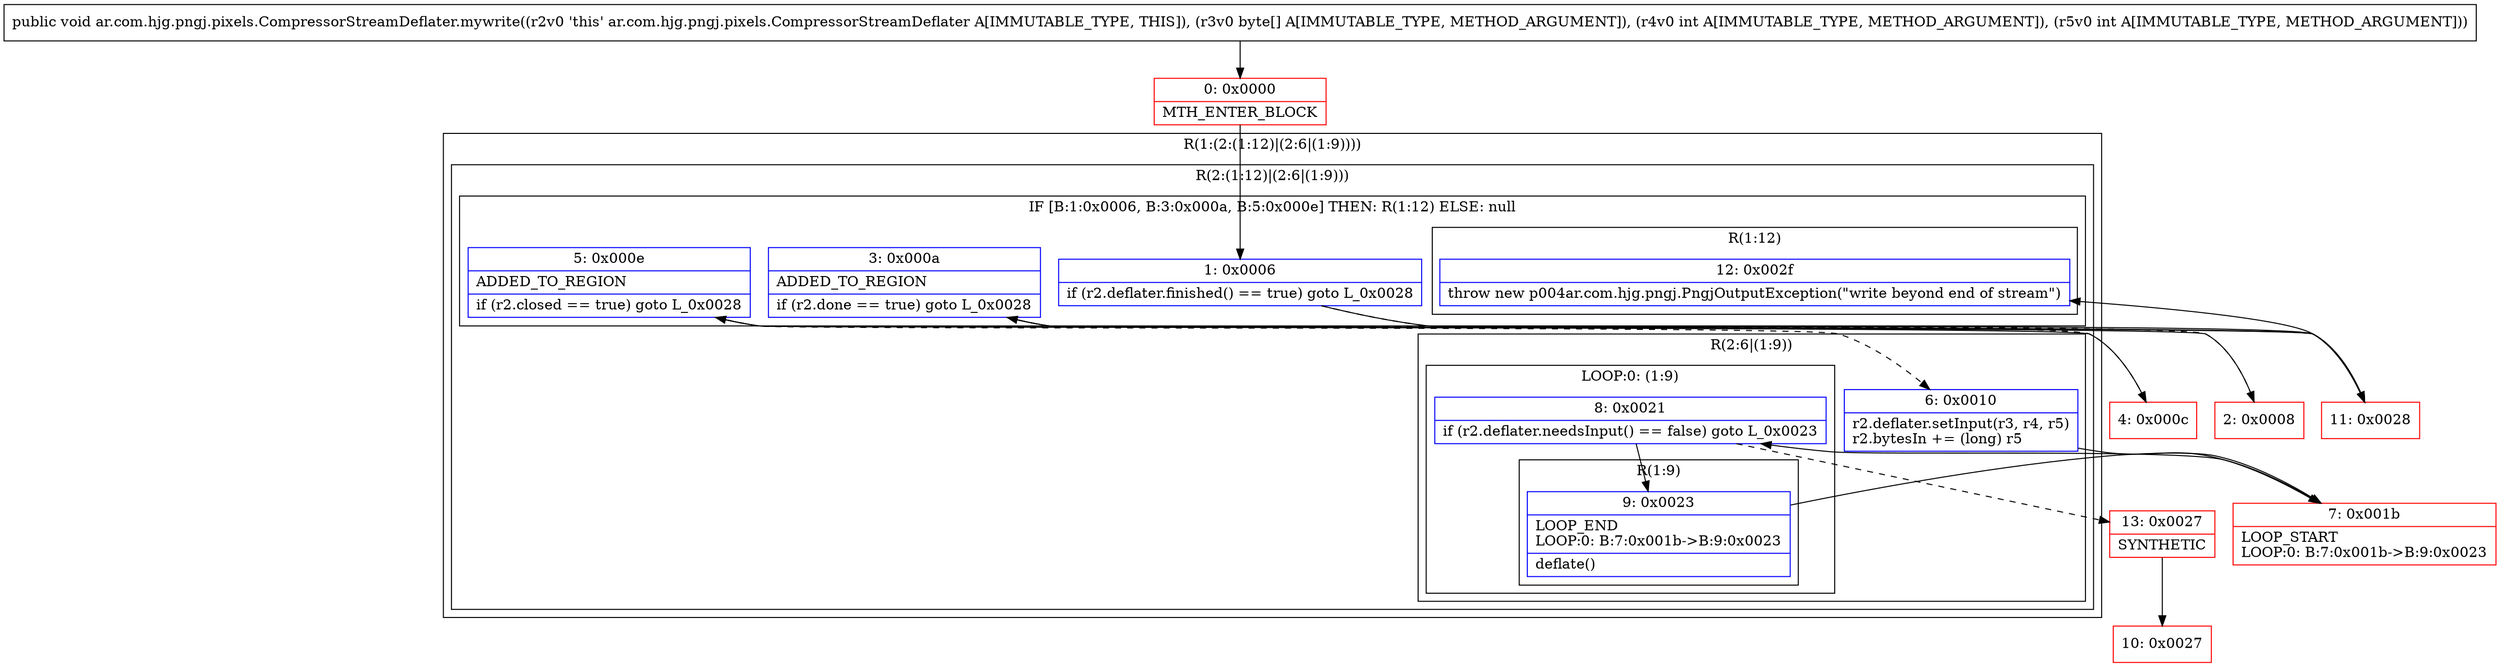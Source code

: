 digraph "CFG forar.com.hjg.pngj.pixels.CompressorStreamDeflater.mywrite([BII)V" {
subgraph cluster_Region_2098026257 {
label = "R(1:(2:(1:12)|(2:6|(1:9))))";
node [shape=record,color=blue];
subgraph cluster_Region_719164797 {
label = "R(2:(1:12)|(2:6|(1:9)))";
node [shape=record,color=blue];
subgraph cluster_IfRegion_1735404314 {
label = "IF [B:1:0x0006, B:3:0x000a, B:5:0x000e] THEN: R(1:12) ELSE: null";
node [shape=record,color=blue];
Node_1 [shape=record,label="{1\:\ 0x0006|if (r2.deflater.finished() == true) goto L_0x0028\l}"];
Node_3 [shape=record,label="{3\:\ 0x000a|ADDED_TO_REGION\l|if (r2.done == true) goto L_0x0028\l}"];
Node_5 [shape=record,label="{5\:\ 0x000e|ADDED_TO_REGION\l|if (r2.closed == true) goto L_0x0028\l}"];
subgraph cluster_Region_1672079526 {
label = "R(1:12)";
node [shape=record,color=blue];
Node_12 [shape=record,label="{12\:\ 0x002f|throw new p004ar.com.hjg.pngj.PngjOutputException(\"write beyond end of stream\")\l}"];
}
}
subgraph cluster_Region_1955307037 {
label = "R(2:6|(1:9))";
node [shape=record,color=blue];
Node_6 [shape=record,label="{6\:\ 0x0010|r2.deflater.setInput(r3, r4, r5)\lr2.bytesIn += (long) r5\l}"];
subgraph cluster_LoopRegion_851155852 {
label = "LOOP:0: (1:9)";
node [shape=record,color=blue];
Node_8 [shape=record,label="{8\:\ 0x0021|if (r2.deflater.needsInput() == false) goto L_0x0023\l}"];
subgraph cluster_Region_1416973882 {
label = "R(1:9)";
node [shape=record,color=blue];
Node_9 [shape=record,label="{9\:\ 0x0023|LOOP_END\lLOOP:0: B:7:0x001b\-\>B:9:0x0023\l|deflate()\l}"];
}
}
}
}
}
Node_0 [shape=record,color=red,label="{0\:\ 0x0000|MTH_ENTER_BLOCK\l}"];
Node_2 [shape=record,color=red,label="{2\:\ 0x0008}"];
Node_4 [shape=record,color=red,label="{4\:\ 0x000c}"];
Node_7 [shape=record,color=red,label="{7\:\ 0x001b|LOOP_START\lLOOP:0: B:7:0x001b\-\>B:9:0x0023\l}"];
Node_10 [shape=record,color=red,label="{10\:\ 0x0027}"];
Node_11 [shape=record,color=red,label="{11\:\ 0x0028}"];
Node_13 [shape=record,color=red,label="{13\:\ 0x0027|SYNTHETIC\l}"];
MethodNode[shape=record,label="{public void ar.com.hjg.pngj.pixels.CompressorStreamDeflater.mywrite((r2v0 'this' ar.com.hjg.pngj.pixels.CompressorStreamDeflater A[IMMUTABLE_TYPE, THIS]), (r3v0 byte[] A[IMMUTABLE_TYPE, METHOD_ARGUMENT]), (r4v0 int A[IMMUTABLE_TYPE, METHOD_ARGUMENT]), (r5v0 int A[IMMUTABLE_TYPE, METHOD_ARGUMENT])) }"];
MethodNode -> Node_0;
Node_1 -> Node_2[style=dashed];
Node_1 -> Node_11;
Node_3 -> Node_4[style=dashed];
Node_3 -> Node_11;
Node_5 -> Node_6[style=dashed];
Node_5 -> Node_11;
Node_6 -> Node_7;
Node_8 -> Node_9;
Node_8 -> Node_13[style=dashed];
Node_9 -> Node_7;
Node_0 -> Node_1;
Node_2 -> Node_3;
Node_4 -> Node_5;
Node_7 -> Node_8;
Node_11 -> Node_12;
Node_13 -> Node_10;
}


